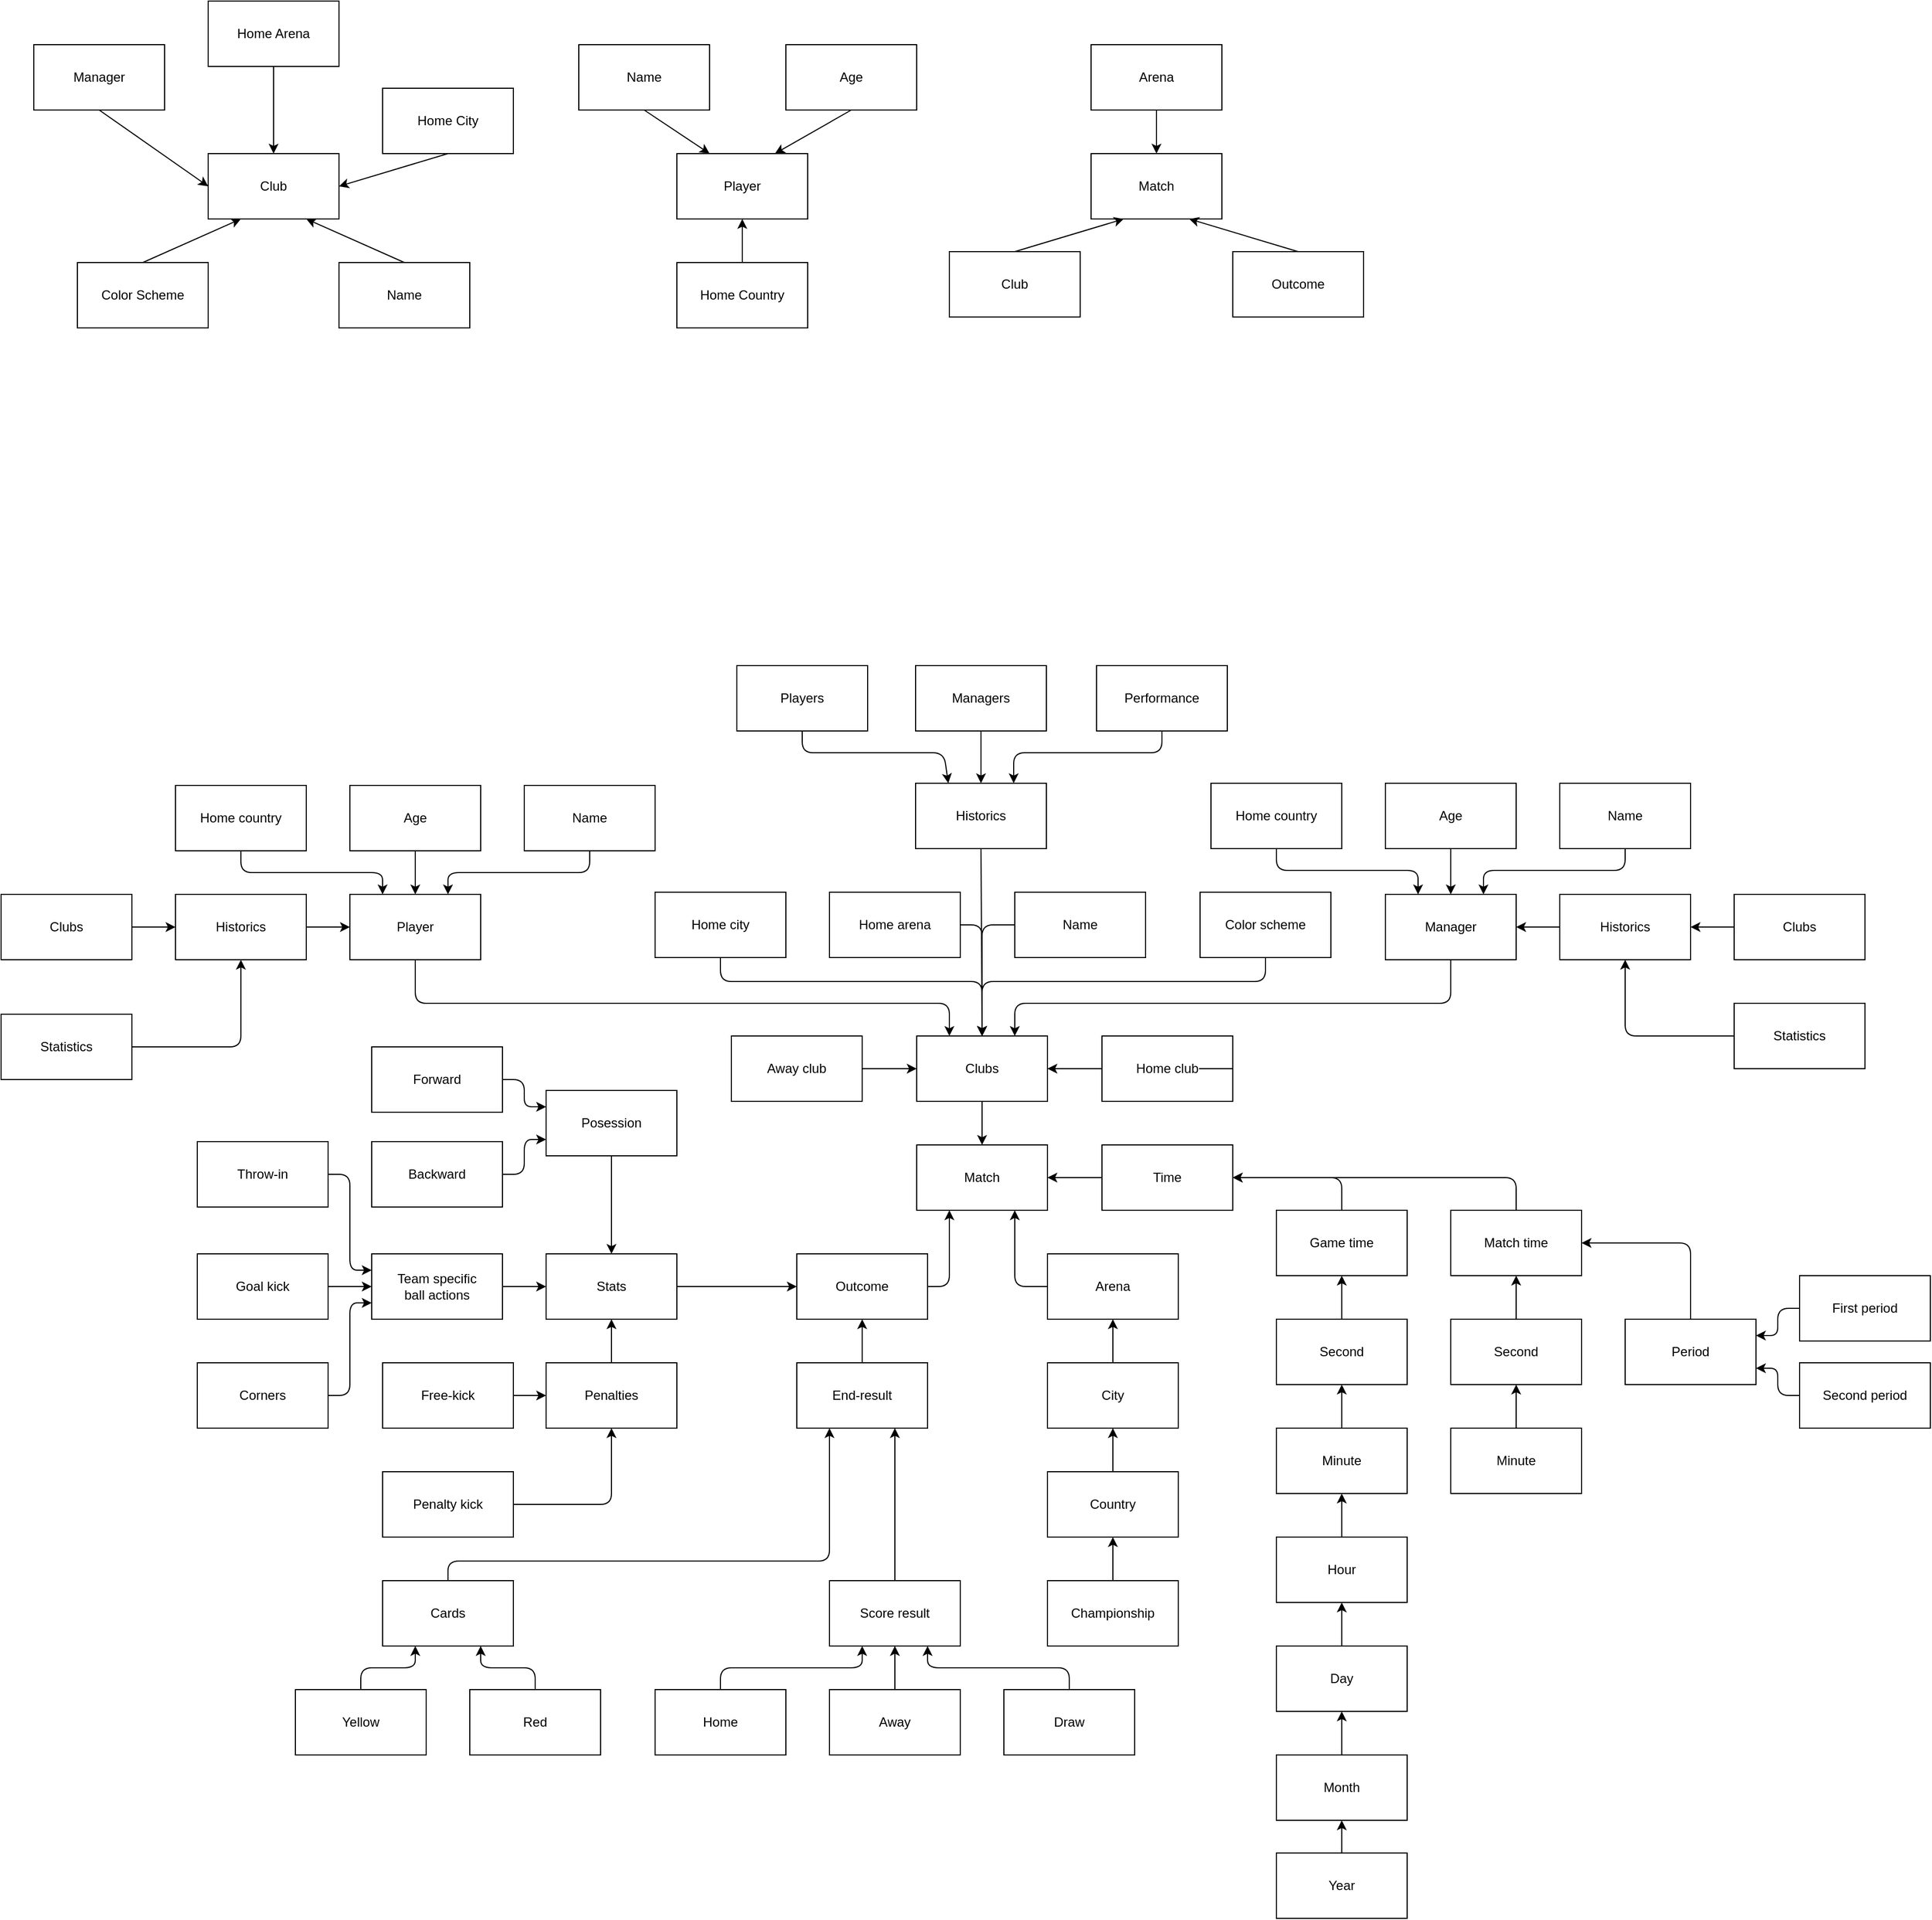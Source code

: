 <mxfile>
    <diagram id="hTK4OiivNuGYt8XNdCCA" name="Football">
        <mxGraphModel dx="1866" dy="1132" grid="1" gridSize="10" guides="1" tooltips="1" connect="1" arrows="1" fold="1" page="0" pageScale="1" pageWidth="1169" pageHeight="827" math="0" shadow="0">
            <root>
                <mxCell id="0"/>
                <mxCell id="1" parent="0"/>
                <mxCell id="12" style="edgeStyle=none;html=1;exitX=0.5;exitY=1;exitDx=0;exitDy=0;entryX=0;entryY=0.5;entryDx=0;entryDy=0;" parent="1" source="2" target="3" edge="1">
                    <mxGeometry relative="1" as="geometry"/>
                </mxCell>
                <mxCell id="2" value="Manager" style="whiteSpace=wrap;html=1;" parent="1" vertex="1">
                    <mxGeometry x="40" y="40" width="120" height="60" as="geometry"/>
                </mxCell>
                <mxCell id="3" value="Club" style="whiteSpace=wrap;html=1;" parent="1" vertex="1">
                    <mxGeometry x="200" y="140" width="120" height="60" as="geometry"/>
                </mxCell>
                <mxCell id="11" style="edgeStyle=none;html=1;exitX=0.5;exitY=0;exitDx=0;exitDy=0;entryX=0.25;entryY=1;entryDx=0;entryDy=0;" parent="1" source="4" target="3" edge="1">
                    <mxGeometry relative="1" as="geometry"/>
                </mxCell>
                <mxCell id="4" value="Color Scheme" style="whiteSpace=wrap;html=1;" parent="1" vertex="1">
                    <mxGeometry x="80" y="240" width="120" height="60" as="geometry"/>
                </mxCell>
                <mxCell id="10" style="edgeStyle=none;html=1;exitX=0.5;exitY=0;exitDx=0;exitDy=0;entryX=0.75;entryY=1;entryDx=0;entryDy=0;" parent="1" source="5" target="3" edge="1">
                    <mxGeometry relative="1" as="geometry"/>
                </mxCell>
                <mxCell id="5" value="Name" style="whiteSpace=wrap;html=1;" parent="1" vertex="1">
                    <mxGeometry x="320" y="240" width="120" height="60" as="geometry"/>
                </mxCell>
                <mxCell id="9" style="edgeStyle=none;html=1;exitX=0.5;exitY=1;exitDx=0;exitDy=0;entryX=1;entryY=0.5;entryDx=0;entryDy=0;" parent="1" source="6" target="3" edge="1">
                    <mxGeometry relative="1" as="geometry"/>
                </mxCell>
                <mxCell id="6" value="Home City" style="whiteSpace=wrap;html=1;" parent="1" vertex="1">
                    <mxGeometry x="360" y="80" width="120" height="60" as="geometry"/>
                </mxCell>
                <mxCell id="8" style="edgeStyle=none;html=1;exitX=0.5;exitY=1;exitDx=0;exitDy=0;entryX=0.5;entryY=0;entryDx=0;entryDy=0;" parent="1" source="7" target="3" edge="1">
                    <mxGeometry relative="1" as="geometry"/>
                </mxCell>
                <mxCell id="7" value="Home Arena" style="whiteSpace=wrap;html=1;" parent="1" vertex="1">
                    <mxGeometry x="200" width="120" height="60" as="geometry"/>
                </mxCell>
                <mxCell id="13" value="Player" style="whiteSpace=wrap;html=1;" parent="1" vertex="1">
                    <mxGeometry x="630" y="140" width="120" height="60" as="geometry"/>
                </mxCell>
                <mxCell id="17" style="edgeStyle=none;html=1;exitX=0.5;exitY=1;exitDx=0;exitDy=0;entryX=0.25;entryY=0;entryDx=0;entryDy=0;" parent="1" source="14" target="13" edge="1">
                    <mxGeometry relative="1" as="geometry"/>
                </mxCell>
                <mxCell id="14" value="Name" style="whiteSpace=wrap;html=1;" parent="1" vertex="1">
                    <mxGeometry x="540" y="40" width="120" height="60" as="geometry"/>
                </mxCell>
                <mxCell id="18" style="edgeStyle=none;html=1;exitX=0.5;exitY=1;exitDx=0;exitDy=0;entryX=0.75;entryY=0;entryDx=0;entryDy=0;" parent="1" source="15" target="13" edge="1">
                    <mxGeometry relative="1" as="geometry"/>
                </mxCell>
                <mxCell id="15" value="Age" style="whiteSpace=wrap;html=1;" parent="1" vertex="1">
                    <mxGeometry x="730" y="40" width="120" height="60" as="geometry"/>
                </mxCell>
                <mxCell id="19" value="" style="edgeStyle=none;html=1;" parent="1" source="16" target="13" edge="1">
                    <mxGeometry relative="1" as="geometry"/>
                </mxCell>
                <mxCell id="16" value="Home Country" style="whiteSpace=wrap;html=1;" parent="1" vertex="1">
                    <mxGeometry x="630" y="240" width="120" height="60" as="geometry"/>
                </mxCell>
                <mxCell id="20" value="Match" style="whiteSpace=wrap;html=1;" vertex="1" parent="1">
                    <mxGeometry x="1010" y="140" width="120" height="60" as="geometry"/>
                </mxCell>
                <mxCell id="22" value="" style="edgeStyle=none;html=1;" edge="1" parent="1" source="21" target="20">
                    <mxGeometry relative="1" as="geometry"/>
                </mxCell>
                <mxCell id="21" value="Arena" style="whiteSpace=wrap;html=1;" vertex="1" parent="1">
                    <mxGeometry x="1010" y="40" width="120" height="60" as="geometry"/>
                </mxCell>
                <mxCell id="25" style="edgeStyle=none;html=1;exitX=0.5;exitY=0;exitDx=0;exitDy=0;entryX=0.25;entryY=1;entryDx=0;entryDy=0;" edge="1" parent="1" source="23" target="20">
                    <mxGeometry relative="1" as="geometry"/>
                </mxCell>
                <mxCell id="23" value="Club" style="whiteSpace=wrap;html=1;" vertex="1" parent="1">
                    <mxGeometry x="880" y="230" width="120" height="60" as="geometry"/>
                </mxCell>
                <mxCell id="26" style="edgeStyle=none;html=1;exitX=0.5;exitY=0;exitDx=0;exitDy=0;entryX=0.75;entryY=1;entryDx=0;entryDy=0;" edge="1" parent="1" source="24" target="20">
                    <mxGeometry relative="1" as="geometry"/>
                </mxCell>
                <mxCell id="24" value="Outcome" style="whiteSpace=wrap;html=1;" vertex="1" parent="1">
                    <mxGeometry x="1140" y="230" width="120" height="60" as="geometry"/>
                </mxCell>
                <mxCell id="27" value="Match" style="whiteSpace=wrap;html=1;" vertex="1" parent="1">
                    <mxGeometry x="850" y="1050" width="120" height="60" as="geometry"/>
                </mxCell>
                <mxCell id="47" style="edgeStyle=none;html=1;exitX=0;exitY=0.5;exitDx=0;exitDy=0;entryX=0.75;entryY=1;entryDx=0;entryDy=0;" edge="1" parent="1" source="28" target="27">
                    <mxGeometry relative="1" as="geometry">
                        <Array as="points">
                            <mxPoint x="940" y="1180"/>
                        </Array>
                    </mxGeometry>
                </mxCell>
                <mxCell id="28" value="Arena" style="whiteSpace=wrap;html=1;" vertex="1" parent="1">
                    <mxGeometry x="970" y="1150" width="120" height="60" as="geometry"/>
                </mxCell>
                <mxCell id="46" value="" style="edgeStyle=none;html=1;" edge="1" parent="1" source="29" target="28">
                    <mxGeometry relative="1" as="geometry"/>
                </mxCell>
                <mxCell id="29" value="City" style="whiteSpace=wrap;html=1;" vertex="1" parent="1">
                    <mxGeometry x="970" y="1250" width="120" height="60" as="geometry"/>
                </mxCell>
                <mxCell id="45" value="" style="edgeStyle=none;html=1;" edge="1" parent="1" source="30" target="29">
                    <mxGeometry relative="1" as="geometry"/>
                </mxCell>
                <mxCell id="30" value="Country" style="whiteSpace=wrap;html=1;" vertex="1" parent="1">
                    <mxGeometry x="970" y="1350" width="120" height="60" as="geometry"/>
                </mxCell>
                <mxCell id="44" value="" style="edgeStyle=none;html=1;" edge="1" parent="1" source="31" target="30">
                    <mxGeometry relative="1" as="geometry"/>
                </mxCell>
                <mxCell id="31" value="Championship" style="whiteSpace=wrap;html=1;" vertex="1" parent="1">
                    <mxGeometry x="970" y="1450" width="120" height="60" as="geometry"/>
                </mxCell>
                <mxCell id="90" value="" style="edgeStyle=none;html=1;" edge="1" parent="1" source="36" target="27">
                    <mxGeometry relative="1" as="geometry"/>
                </mxCell>
                <mxCell id="36" value="Clubs" style="whiteSpace=wrap;html=1;" vertex="1" parent="1">
                    <mxGeometry x="850" y="950" width="120" height="60" as="geometry"/>
                </mxCell>
                <mxCell id="49" style="edgeStyle=none;html=1;entryX=1;entryY=0.5;entryDx=0;entryDy=0;startArrow=none;" edge="1" parent="1" source="38" target="36">
                    <mxGeometry relative="1" as="geometry">
                        <mxPoint x="1109" y="980" as="sourcePoint"/>
                        <Array as="points"/>
                    </mxGeometry>
                </mxCell>
                <mxCell id="48" style="edgeStyle=none;html=1;exitX=1;exitY=0.5;exitDx=0;exitDy=0;entryX=0;entryY=0.5;entryDx=0;entryDy=0;" edge="1" parent="1" source="39" target="36">
                    <mxGeometry relative="1" as="geometry">
                        <Array as="points"/>
                    </mxGeometry>
                </mxCell>
                <mxCell id="39" value="Away club" style="whiteSpace=wrap;html=1;" vertex="1" parent="1">
                    <mxGeometry x="680" y="950" width="120" height="60" as="geometry"/>
                </mxCell>
                <mxCell id="43" style="edgeStyle=none;html=1;exitX=1;exitY=0.5;exitDx=0;exitDy=0;entryX=0.25;entryY=1;entryDx=0;entryDy=0;" edge="1" parent="1" source="42" target="27">
                    <mxGeometry relative="1" as="geometry">
                        <Array as="points">
                            <mxPoint x="880" y="1180"/>
                        </Array>
                    </mxGeometry>
                </mxCell>
                <mxCell id="42" value="Outcome" style="whiteSpace=wrap;html=1;" vertex="1" parent="1">
                    <mxGeometry x="740" y="1150" width="120" height="60" as="geometry"/>
                </mxCell>
                <mxCell id="122" style="edgeStyle=none;html=1;exitX=0.5;exitY=0;exitDx=0;exitDy=0;entryX=0.25;entryY=1;entryDx=0;entryDy=0;" edge="1" parent="1" source="50" target="119">
                    <mxGeometry relative="1" as="geometry">
                        <Array as="points">
                            <mxPoint x="670" y="1530"/>
                            <mxPoint x="800" y="1530"/>
                        </Array>
                    </mxGeometry>
                </mxCell>
                <mxCell id="50" value="Home" style="whiteSpace=wrap;html=1;" vertex="1" parent="1">
                    <mxGeometry x="610" y="1550" width="120" height="60" as="geometry"/>
                </mxCell>
                <mxCell id="121" value="" style="edgeStyle=none;html=1;" edge="1" parent="1" source="51" target="119">
                    <mxGeometry relative="1" as="geometry"/>
                </mxCell>
                <mxCell id="51" value="Away" style="whiteSpace=wrap;html=1;" vertex="1" parent="1">
                    <mxGeometry x="770" y="1550" width="120" height="60" as="geometry"/>
                </mxCell>
                <mxCell id="123" style="edgeStyle=none;html=1;exitX=0.5;exitY=0;exitDx=0;exitDy=0;entryX=0.75;entryY=1;entryDx=0;entryDy=0;" edge="1" parent="1" source="52" target="119">
                    <mxGeometry relative="1" as="geometry">
                        <Array as="points">
                            <mxPoint x="990" y="1530"/>
                            <mxPoint x="860" y="1530"/>
                        </Array>
                    </mxGeometry>
                </mxCell>
                <mxCell id="52" value="Draw" style="whiteSpace=wrap;html=1;" vertex="1" parent="1">
                    <mxGeometry x="930" y="1550" width="120" height="60" as="geometry"/>
                </mxCell>
                <mxCell id="60" value="" style="edgeStyle=none;html=1;" edge="1" parent="1" source="56" target="42">
                    <mxGeometry relative="1" as="geometry"/>
                </mxCell>
                <mxCell id="56" value="End-result" style="whiteSpace=wrap;html=1;" vertex="1" parent="1">
                    <mxGeometry x="740" y="1250" width="120" height="60" as="geometry"/>
                </mxCell>
                <mxCell id="62" style="edgeStyle=none;html=1;exitX=0.5;exitY=0;exitDx=0;exitDy=0;entryX=0.25;entryY=1;entryDx=0;entryDy=0;" edge="1" parent="1" source="57" target="56">
                    <mxGeometry relative="1" as="geometry">
                        <mxPoint x="780" y="1310" as="targetPoint"/>
                        <Array as="points">
                            <mxPoint x="420" y="1432"/>
                            <mxPoint x="770" y="1432"/>
                        </Array>
                    </mxGeometry>
                </mxCell>
                <mxCell id="57" value="Cards" style="whiteSpace=wrap;html=1;" vertex="1" parent="1">
                    <mxGeometry x="360" y="1450" width="120" height="60" as="geometry"/>
                </mxCell>
                <mxCell id="66" value="" style="edgeStyle=none;html=1;exitX=0.5;exitY=0;exitDx=0;exitDy=0;entryX=0.25;entryY=1;entryDx=0;entryDy=0;" edge="1" parent="1" source="58" target="57">
                    <mxGeometry relative="1" as="geometry">
                        <Array as="points">
                            <mxPoint x="340" y="1530"/>
                            <mxPoint x="390" y="1530"/>
                        </Array>
                    </mxGeometry>
                </mxCell>
                <mxCell id="58" value="Yellow" style="whiteSpace=wrap;html=1;" vertex="1" parent="1">
                    <mxGeometry x="280" y="1550" width="120" height="60" as="geometry"/>
                </mxCell>
                <mxCell id="118" style="edgeStyle=none;html=1;exitX=0.5;exitY=0;exitDx=0;exitDy=0;entryX=0.75;entryY=1;entryDx=0;entryDy=0;" edge="1" parent="1" source="59" target="57">
                    <mxGeometry relative="1" as="geometry">
                        <Array as="points">
                            <mxPoint x="500" y="1530"/>
                            <mxPoint x="450" y="1530"/>
                        </Array>
                    </mxGeometry>
                </mxCell>
                <mxCell id="59" value="Red" style="whiteSpace=wrap;html=1;" vertex="1" parent="1">
                    <mxGeometry x="440" y="1550" width="120" height="60" as="geometry"/>
                </mxCell>
                <mxCell id="76" value="" style="edgeStyle=none;html=1;" edge="1" parent="1" source="67" target="42">
                    <mxGeometry relative="1" as="geometry"/>
                </mxCell>
                <mxCell id="67" value="Stats" style="whiteSpace=wrap;html=1;" vertex="1" parent="1">
                    <mxGeometry x="510" y="1150" width="120" height="60" as="geometry"/>
                </mxCell>
                <mxCell id="77" value="" style="edgeStyle=none;html=1;entryX=0.5;entryY=0;entryDx=0;entryDy=0;" edge="1" parent="1" source="69" target="67">
                    <mxGeometry relative="1" as="geometry">
                        <mxPoint x="570" y="1110" as="targetPoint"/>
                    </mxGeometry>
                </mxCell>
                <mxCell id="69" value="Posession" style="whiteSpace=wrap;html=1;" vertex="1" parent="1">
                    <mxGeometry x="510" y="1000" width="120" height="60" as="geometry"/>
                </mxCell>
                <mxCell id="89" style="edgeStyle=none;html=1;exitX=1;exitY=0.5;exitDx=0;exitDy=0;entryX=0;entryY=0.75;entryDx=0;entryDy=0;" edge="1" parent="1" source="70" target="81">
                    <mxGeometry relative="1" as="geometry">
                        <Array as="points">
                            <mxPoint x="330" y="1280"/>
                            <mxPoint x="330" y="1195"/>
                        </Array>
                    </mxGeometry>
                </mxCell>
                <mxCell id="70" value="Corners" style="whiteSpace=wrap;html=1;" vertex="1" parent="1">
                    <mxGeometry x="190" y="1250" width="120" height="60" as="geometry"/>
                </mxCell>
                <mxCell id="75" value="" style="edgeStyle=none;html=1;" edge="1" parent="1" source="71" target="67">
                    <mxGeometry relative="1" as="geometry"/>
                </mxCell>
                <mxCell id="71" value="Penalties" style="whiteSpace=wrap;html=1;" vertex="1" parent="1">
                    <mxGeometry x="510" y="1250" width="120" height="60" as="geometry"/>
                </mxCell>
                <mxCell id="80" style="edgeStyle=none;html=1;exitX=1;exitY=0.5;exitDx=0;exitDy=0;entryX=0;entryY=0.25;entryDx=0;entryDy=0;" edge="1" parent="1" source="72" target="69">
                    <mxGeometry relative="1" as="geometry">
                        <Array as="points">
                            <mxPoint x="490" y="990"/>
                            <mxPoint x="490" y="1015"/>
                        </Array>
                    </mxGeometry>
                </mxCell>
                <mxCell id="72" value="Forward" style="whiteSpace=wrap;html=1;" vertex="1" parent="1">
                    <mxGeometry x="350" y="960" width="120" height="60" as="geometry"/>
                </mxCell>
                <mxCell id="79" style="edgeStyle=none;html=1;exitX=1;exitY=0.5;exitDx=0;exitDy=0;entryX=0;entryY=0.75;entryDx=0;entryDy=0;" edge="1" parent="1" source="73" target="69">
                    <mxGeometry relative="1" as="geometry">
                        <Array as="points">
                            <mxPoint x="490" y="1077"/>
                            <mxPoint x="490" y="1045"/>
                        </Array>
                    </mxGeometry>
                </mxCell>
                <mxCell id="73" value="Backward" style="whiteSpace=wrap;html=1;" vertex="1" parent="1">
                    <mxGeometry x="350" y="1047" width="120" height="60" as="geometry"/>
                </mxCell>
                <mxCell id="87" style="edgeStyle=none;html=1;exitX=1;exitY=0.5;exitDx=0;exitDy=0;entryX=0;entryY=0.25;entryDx=0;entryDy=0;" edge="1" parent="1" source="74" target="81">
                    <mxGeometry relative="1" as="geometry">
                        <mxPoint x="330" y="1170" as="targetPoint"/>
                        <Array as="points">
                            <mxPoint x="330" y="1077"/>
                            <mxPoint x="330" y="1165"/>
                        </Array>
                    </mxGeometry>
                </mxCell>
                <mxCell id="74" value="Throw-in" style="whiteSpace=wrap;html=1;" vertex="1" parent="1">
                    <mxGeometry x="190" y="1047" width="120" height="60" as="geometry"/>
                </mxCell>
                <mxCell id="88" value="" style="edgeStyle=none;html=1;" edge="1" parent="1" source="78" target="81">
                    <mxGeometry relative="1" as="geometry"/>
                </mxCell>
                <mxCell id="78" value="Goal kick" style="whiteSpace=wrap;html=1;" vertex="1" parent="1">
                    <mxGeometry x="190" y="1150" width="120" height="60" as="geometry"/>
                </mxCell>
                <mxCell id="82" value="" style="edgeStyle=none;html=1;" edge="1" parent="1" source="81" target="67">
                    <mxGeometry relative="1" as="geometry"/>
                </mxCell>
                <mxCell id="81" value="Team specific&lt;br&gt;ball actions" style="whiteSpace=wrap;html=1;" vertex="1" parent="1">
                    <mxGeometry x="350" y="1150" width="120" height="60" as="geometry"/>
                </mxCell>
                <mxCell id="84" value="" style="edgeStyle=none;html=1;" edge="1" parent="1" source="83" target="71">
                    <mxGeometry relative="1" as="geometry"/>
                </mxCell>
                <mxCell id="83" value="Free-kick" style="whiteSpace=wrap;html=1;" vertex="1" parent="1">
                    <mxGeometry x="360" y="1250" width="120" height="60" as="geometry"/>
                </mxCell>
                <mxCell id="86" style="edgeStyle=none;html=1;exitX=1;exitY=0.5;exitDx=0;exitDy=0;entryX=0.5;entryY=1;entryDx=0;entryDy=0;" edge="1" parent="1" source="85" target="71">
                    <mxGeometry relative="1" as="geometry">
                        <Array as="points">
                            <mxPoint x="570" y="1380"/>
                        </Array>
                    </mxGeometry>
                </mxCell>
                <mxCell id="85" value="Penalty kick" style="whiteSpace=wrap;html=1;" vertex="1" parent="1">
                    <mxGeometry x="360" y="1350" width="120" height="60" as="geometry"/>
                </mxCell>
                <mxCell id="134" style="edgeStyle=none;html=1;exitX=0.5;exitY=1;exitDx=0;exitDy=0;entryX=0.5;entryY=0;entryDx=0;entryDy=0;" edge="1" parent="1" source="91" target="36">
                    <mxGeometry relative="1" as="geometry">
                        <Array as="points">
                            <mxPoint x="1170" y="900"/>
                            <mxPoint x="910" y="900"/>
                        </Array>
                    </mxGeometry>
                </mxCell>
                <mxCell id="91" value="Color scheme" style="whiteSpace=wrap;html=1;" vertex="1" parent="1">
                    <mxGeometry x="1110" y="818" width="120" height="60" as="geometry"/>
                </mxCell>
                <mxCell id="133" style="edgeStyle=none;html=1;exitX=1;exitY=0.5;exitDx=0;exitDy=0;entryX=0.5;entryY=0;entryDx=0;entryDy=0;" edge="1" parent="1" source="92" target="36">
                    <mxGeometry relative="1" as="geometry">
                        <Array as="points">
                            <mxPoint x="910" y="848"/>
                        </Array>
                    </mxGeometry>
                </mxCell>
                <mxCell id="92" value="Home arena" style="whiteSpace=wrap;html=1;" vertex="1" parent="1">
                    <mxGeometry x="770" y="818" width="120" height="60" as="geometry"/>
                </mxCell>
                <mxCell id="135" style="edgeStyle=none;html=1;exitX=0.5;exitY=1;exitDx=0;exitDy=0;entryX=0.5;entryY=0;entryDx=0;entryDy=0;" edge="1" parent="1" source="95" target="36">
                    <mxGeometry relative="1" as="geometry">
                        <Array as="points">
                            <mxPoint x="670" y="900"/>
                            <mxPoint x="910" y="900"/>
                        </Array>
                    </mxGeometry>
                </mxCell>
                <mxCell id="95" value="Home city" style="whiteSpace=wrap;html=1;" vertex="1" parent="1">
                    <mxGeometry x="610" y="818" width="120" height="60" as="geometry"/>
                </mxCell>
                <mxCell id="132" style="edgeStyle=none;html=1;exitX=0;exitY=0.5;exitDx=0;exitDy=0;entryX=0.5;entryY=0;entryDx=0;entryDy=0;" edge="1" parent="1" source="97" target="36">
                    <mxGeometry relative="1" as="geometry">
                        <Array as="points">
                            <mxPoint x="910" y="848"/>
                        </Array>
                    </mxGeometry>
                </mxCell>
                <mxCell id="97" value="Name" style="whiteSpace=wrap;html=1;" vertex="1" parent="1">
                    <mxGeometry x="940" y="818" width="120" height="60" as="geometry"/>
                </mxCell>
                <mxCell id="104" style="edgeStyle=none;html=1;exitX=0.5;exitY=1;exitDx=0;exitDy=0;entryX=0.75;entryY=0;entryDx=0;entryDy=0;" edge="1" parent="1" source="100" target="36">
                    <mxGeometry relative="1" as="geometry">
                        <Array as="points">
                            <mxPoint x="1340" y="920"/>
                            <mxPoint x="940" y="920"/>
                        </Array>
                    </mxGeometry>
                </mxCell>
                <mxCell id="100" value="Manager" style="whiteSpace=wrap;html=1;" vertex="1" parent="1">
                    <mxGeometry x="1280" y="820" width="120" height="60" as="geometry"/>
                </mxCell>
                <mxCell id="38" value="Home club" style="whiteSpace=wrap;html=1;" vertex="1" parent="1">
                    <mxGeometry x="1020" y="950" width="120" height="60" as="geometry"/>
                </mxCell>
                <mxCell id="101" value="" style="edgeStyle=none;html=1;entryX=1;entryY=0.5;entryDx=0;entryDy=0;endArrow=none;" edge="1" parent="1" target="38">
                    <mxGeometry relative="1" as="geometry">
                        <mxPoint x="1109" y="980" as="sourcePoint"/>
                        <mxPoint x="970" y="980" as="targetPoint"/>
                        <Array as="points"/>
                    </mxGeometry>
                </mxCell>
                <mxCell id="103" value="" style="edgeStyle=none;html=1;entryX=0.25;entryY=0;entryDx=0;entryDy=0;exitX=0.5;exitY=1;exitDx=0;exitDy=0;" edge="1" parent="1" source="102" target="36">
                    <mxGeometry relative="1" as="geometry">
                        <Array as="points">
                            <mxPoint x="390" y="920"/>
                            <mxPoint x="880" y="920"/>
                        </Array>
                    </mxGeometry>
                </mxCell>
                <mxCell id="102" value="Player" style="whiteSpace=wrap;html=1;" vertex="1" parent="1">
                    <mxGeometry x="330" y="820" width="120" height="60" as="geometry"/>
                </mxCell>
                <mxCell id="110" value="" style="edgeStyle=none;html=1;exitX=0.5;exitY=1;exitDx=0;exitDy=0;entryX=0.75;entryY=0;entryDx=0;entryDy=0;" edge="1" parent="1" source="105" target="102">
                    <mxGeometry relative="1" as="geometry">
                        <Array as="points">
                            <mxPoint x="550" y="800"/>
                            <mxPoint x="420" y="800"/>
                        </Array>
                    </mxGeometry>
                </mxCell>
                <mxCell id="105" value="Name" style="whiteSpace=wrap;html=1;" vertex="1" parent="1">
                    <mxGeometry x="490" y="720" width="120" height="60" as="geometry"/>
                </mxCell>
                <mxCell id="124" value="" style="edgeStyle=none;html=1;" edge="1" parent="1" source="106" target="102">
                    <mxGeometry relative="1" as="geometry"/>
                </mxCell>
                <mxCell id="106" value="Age" style="whiteSpace=wrap;html=1;" vertex="1" parent="1">
                    <mxGeometry x="330" y="720" width="120" height="60" as="geometry"/>
                </mxCell>
                <mxCell id="125" style="edgeStyle=none;html=1;exitX=0.5;exitY=1;exitDx=0;exitDy=0;entryX=0.25;entryY=0;entryDx=0;entryDy=0;" edge="1" parent="1" source="107" target="102">
                    <mxGeometry relative="1" as="geometry">
                        <Array as="points">
                            <mxPoint x="230" y="800"/>
                            <mxPoint x="360" y="800"/>
                        </Array>
                    </mxGeometry>
                </mxCell>
                <mxCell id="107" value="Home country" style="whiteSpace=wrap;html=1;" vertex="1" parent="1">
                    <mxGeometry x="170" y="720" width="120" height="60" as="geometry"/>
                </mxCell>
                <mxCell id="120" style="edgeStyle=none;html=1;exitX=0.5;exitY=0;exitDx=0;exitDy=0;entryX=0.75;entryY=1;entryDx=0;entryDy=0;" edge="1" parent="1" source="119" target="56">
                    <mxGeometry relative="1" as="geometry"/>
                </mxCell>
                <mxCell id="119" value="Score result" style="whiteSpace=wrap;html=1;" vertex="1" parent="1">
                    <mxGeometry x="770" y="1450" width="120" height="60" as="geometry"/>
                </mxCell>
                <mxCell id="126" value="" style="edgeStyle=none;html=1;exitX=0.5;exitY=1;exitDx=0;exitDy=0;entryX=0.75;entryY=0;entryDx=0;entryDy=0;" edge="1" parent="1" source="127" target="100">
                    <mxGeometry relative="1" as="geometry">
                        <mxPoint x="1370.0" y="818" as="targetPoint"/>
                        <Array as="points">
                            <mxPoint x="1500" y="798"/>
                            <mxPoint x="1370" y="798"/>
                        </Array>
                    </mxGeometry>
                </mxCell>
                <mxCell id="127" value="Name" style="whiteSpace=wrap;html=1;" vertex="1" parent="1">
                    <mxGeometry x="1440" y="718" width="120" height="60" as="geometry"/>
                </mxCell>
                <mxCell id="128" value="" style="edgeStyle=none;html=1;entryX=0.5;entryY=0;entryDx=0;entryDy=0;" edge="1" parent="1" source="129" target="100">
                    <mxGeometry relative="1" as="geometry">
                        <mxPoint x="1340" y="800" as="targetPoint"/>
                    </mxGeometry>
                </mxCell>
                <mxCell id="129" value="Age" style="whiteSpace=wrap;html=1;" vertex="1" parent="1">
                    <mxGeometry x="1280" y="718" width="120" height="60" as="geometry"/>
                </mxCell>
                <mxCell id="130" style="edgeStyle=none;html=1;exitX=0.5;exitY=1;exitDx=0;exitDy=0;entryX=0.25;entryY=0;entryDx=0;entryDy=0;" edge="1" parent="1" source="131" target="100">
                    <mxGeometry relative="1" as="geometry">
                        <mxPoint x="1310" y="818" as="targetPoint"/>
                        <Array as="points">
                            <mxPoint x="1180" y="798"/>
                            <mxPoint x="1310" y="798"/>
                        </Array>
                    </mxGeometry>
                </mxCell>
                <mxCell id="131" value="Home country" style="whiteSpace=wrap;html=1;" vertex="1" parent="1">
                    <mxGeometry x="1120" y="718" width="120" height="60" as="geometry"/>
                </mxCell>
                <mxCell id="137" value="" style="edgeStyle=none;html=1;" edge="1" parent="1" source="136" target="102">
                    <mxGeometry relative="1" as="geometry"/>
                </mxCell>
                <mxCell id="136" value="Historics" style="whiteSpace=wrap;html=1;" vertex="1" parent="1">
                    <mxGeometry x="170" y="820" width="120" height="60" as="geometry"/>
                </mxCell>
                <mxCell id="139" value="" style="edgeStyle=none;html=1;" edge="1" parent="1" source="138" target="136">
                    <mxGeometry relative="1" as="geometry"/>
                </mxCell>
                <mxCell id="138" value="Clubs" style="whiteSpace=wrap;html=1;" vertex="1" parent="1">
                    <mxGeometry x="10" y="820" width="120" height="60" as="geometry"/>
                </mxCell>
                <mxCell id="141" style="edgeStyle=none;html=1;exitX=1;exitY=0.5;exitDx=0;exitDy=0;entryX=0.5;entryY=1;entryDx=0;entryDy=0;" edge="1" parent="1" source="140" target="136">
                    <mxGeometry relative="1" as="geometry">
                        <Array as="points">
                            <mxPoint x="230" y="960"/>
                        </Array>
                    </mxGeometry>
                </mxCell>
                <mxCell id="140" value="Statistics" style="whiteSpace=wrap;html=1;" vertex="1" parent="1">
                    <mxGeometry x="10" y="930" width="120" height="60" as="geometry"/>
                </mxCell>
                <mxCell id="148" value="" style="edgeStyle=none;html=1;" edge="1" parent="1" source="143" target="100">
                    <mxGeometry relative="1" as="geometry"/>
                </mxCell>
                <mxCell id="143" value="Historics" style="whiteSpace=wrap;html=1;" vertex="1" parent="1">
                    <mxGeometry x="1440" y="820" width="120" height="60" as="geometry"/>
                </mxCell>
                <mxCell id="144" value="" style="edgeStyle=none;html=1;" edge="1" parent="1" source="145" target="143">
                    <mxGeometry relative="1" as="geometry"/>
                </mxCell>
                <mxCell id="145" value="Clubs" style="whiteSpace=wrap;html=1;" vertex="1" parent="1">
                    <mxGeometry x="1600" y="820" width="120" height="60" as="geometry"/>
                </mxCell>
                <mxCell id="146" style="edgeStyle=none;html=1;exitX=0;exitY=0.5;exitDx=0;exitDy=0;entryX=0.5;entryY=1;entryDx=0;entryDy=0;" edge="1" parent="1" source="147" target="143">
                    <mxGeometry relative="1" as="geometry">
                        <Array as="points">
                            <mxPoint x="1500" y="950"/>
                        </Array>
                    </mxGeometry>
                </mxCell>
                <mxCell id="147" value="Statistics" style="whiteSpace=wrap;html=1;" vertex="1" parent="1">
                    <mxGeometry x="1600" y="920" width="120" height="60" as="geometry"/>
                </mxCell>
                <mxCell id="150" style="edgeStyle=none;html=1;exitX=0.5;exitY=1;exitDx=0;exitDy=0;entryX=0.5;entryY=0;entryDx=0;entryDy=0;" edge="1" parent="1" source="149" target="36">
                    <mxGeometry relative="1" as="geometry"/>
                </mxCell>
                <mxCell id="149" value="Historics" style="whiteSpace=wrap;html=1;" vertex="1" parent="1">
                    <mxGeometry x="849" y="718" width="120" height="60" as="geometry"/>
                </mxCell>
                <mxCell id="156" style="edgeStyle=none;html=1;exitX=0.5;exitY=1;exitDx=0;exitDy=0;entryX=0.25;entryY=0;entryDx=0;entryDy=0;" edge="1" parent="1" source="151" target="149">
                    <mxGeometry relative="1" as="geometry">
                        <Array as="points">
                            <mxPoint x="745" y="690"/>
                            <mxPoint x="875" y="690"/>
                        </Array>
                    </mxGeometry>
                </mxCell>
                <mxCell id="151" value="Players" style="whiteSpace=wrap;html=1;" vertex="1" parent="1">
                    <mxGeometry x="685" y="610" width="120" height="60" as="geometry"/>
                </mxCell>
                <mxCell id="154" style="edgeStyle=none;html=1;exitX=0.5;exitY=1;exitDx=0;exitDy=0;entryX=0.5;entryY=0;entryDx=0;entryDy=0;" edge="1" parent="1" source="152" target="149">
                    <mxGeometry relative="1" as="geometry"/>
                </mxCell>
                <mxCell id="152" value="Managers" style="whiteSpace=wrap;html=1;" vertex="1" parent="1">
                    <mxGeometry x="849" y="610" width="120" height="60" as="geometry"/>
                </mxCell>
                <mxCell id="155" style="edgeStyle=none;html=1;exitX=0.5;exitY=1;exitDx=0;exitDy=0;entryX=0.75;entryY=0;entryDx=0;entryDy=0;" edge="1" parent="1" source="153" target="149">
                    <mxGeometry relative="1" as="geometry">
                        <Array as="points">
                            <mxPoint x="1075" y="690"/>
                            <mxPoint x="939" y="690"/>
                        </Array>
                    </mxGeometry>
                </mxCell>
                <mxCell id="153" value="Performance" style="whiteSpace=wrap;html=1;" vertex="1" parent="1">
                    <mxGeometry x="1015" y="610" width="120" height="60" as="geometry"/>
                </mxCell>
                <mxCell id="158" value="" style="edgeStyle=none;html=1;" edge="1" parent="1" source="157" target="27">
                    <mxGeometry relative="1" as="geometry"/>
                </mxCell>
                <mxCell id="157" value="Time" style="whiteSpace=wrap;html=1;" vertex="1" parent="1">
                    <mxGeometry x="1020" y="1050" width="120" height="60" as="geometry"/>
                </mxCell>
                <mxCell id="161" style="edgeStyle=none;html=1;exitX=0.5;exitY=0;exitDx=0;exitDy=0;entryX=1;entryY=0.5;entryDx=0;entryDy=0;" edge="1" parent="1" source="159" target="157">
                    <mxGeometry relative="1" as="geometry">
                        <Array as="points">
                            <mxPoint x="1240" y="1080"/>
                        </Array>
                    </mxGeometry>
                </mxCell>
                <mxCell id="159" value="Game time" style="whiteSpace=wrap;html=1;" vertex="1" parent="1">
                    <mxGeometry x="1180" y="1110" width="120" height="60" as="geometry"/>
                </mxCell>
                <mxCell id="162" style="edgeStyle=none;html=1;exitX=0.5;exitY=0;exitDx=0;exitDy=0;entryX=1;entryY=0.5;entryDx=0;entryDy=0;" edge="1" parent="1" source="160" target="157">
                    <mxGeometry relative="1" as="geometry">
                        <mxPoint x="1240" y="1080" as="targetPoint"/>
                        <Array as="points">
                            <mxPoint x="1400" y="1080"/>
                        </Array>
                    </mxGeometry>
                </mxCell>
                <mxCell id="160" value="Match time" style="whiteSpace=wrap;html=1;" vertex="1" parent="1">
                    <mxGeometry x="1340" y="1110" width="120" height="60" as="geometry"/>
                </mxCell>
                <mxCell id="173" value="" style="edgeStyle=none;html=1;" edge="1" parent="1" source="163" target="165">
                    <mxGeometry relative="1" as="geometry"/>
                </mxCell>
                <mxCell id="163" value="Minute" style="whiteSpace=wrap;html=1;" vertex="1" parent="1">
                    <mxGeometry x="1180" y="1310" width="120" height="60" as="geometry"/>
                </mxCell>
                <mxCell id="172" style="edgeStyle=none;html=1;" edge="1" parent="1" source="164" target="163">
                    <mxGeometry relative="1" as="geometry"/>
                </mxCell>
                <mxCell id="164" value="Hour" style="whiteSpace=wrap;html=1;" vertex="1" parent="1">
                    <mxGeometry x="1180" y="1410" width="120" height="60" as="geometry"/>
                </mxCell>
                <mxCell id="174" value="" style="edgeStyle=none;html=1;" edge="1" parent="1" source="165" target="159">
                    <mxGeometry relative="1" as="geometry"/>
                </mxCell>
                <mxCell id="165" value="Second" style="whiteSpace=wrap;html=1;" vertex="1" parent="1">
                    <mxGeometry x="1180" y="1210" width="120" height="60" as="geometry"/>
                </mxCell>
                <mxCell id="171" value="" style="edgeStyle=none;html=1;" edge="1" parent="1" source="166" target="164">
                    <mxGeometry relative="1" as="geometry"/>
                </mxCell>
                <mxCell id="166" value="Day" style="whiteSpace=wrap;html=1;" vertex="1" parent="1">
                    <mxGeometry x="1180" y="1510" width="120" height="60" as="geometry"/>
                </mxCell>
                <mxCell id="170" value="" style="edgeStyle=none;html=1;" edge="1" parent="1" source="167" target="166">
                    <mxGeometry relative="1" as="geometry"/>
                </mxCell>
                <mxCell id="167" value="Month" style="whiteSpace=wrap;html=1;" vertex="1" parent="1">
                    <mxGeometry x="1180" y="1610" width="120" height="60" as="geometry"/>
                </mxCell>
                <mxCell id="169" value="" style="edgeStyle=none;html=1;" edge="1" parent="1" source="168" target="167">
                    <mxGeometry relative="1" as="geometry"/>
                </mxCell>
                <mxCell id="168" value="Year" style="whiteSpace=wrap;html=1;" vertex="1" parent="1">
                    <mxGeometry x="1180" y="1700" width="120" height="60" as="geometry"/>
                </mxCell>
                <mxCell id="176" value="" style="edgeStyle=none;html=1;entryX=1;entryY=0.5;entryDx=0;entryDy=0;exitX=0.5;exitY=0;exitDx=0;exitDy=0;" edge="1" parent="1" source="175" target="160">
                    <mxGeometry relative="1" as="geometry">
                        <mxPoint x="1560" y="1170" as="targetPoint"/>
                        <Array as="points">
                            <mxPoint x="1560" y="1140"/>
                        </Array>
                    </mxGeometry>
                </mxCell>
                <mxCell id="175" value="Period" style="whiteSpace=wrap;html=1;" vertex="1" parent="1">
                    <mxGeometry x="1500" y="1210" width="120" height="60" as="geometry"/>
                </mxCell>
                <mxCell id="177" value="" style="edgeStyle=none;html=1;" edge="1" parent="1" source="178" target="180">
                    <mxGeometry relative="1" as="geometry"/>
                </mxCell>
                <mxCell id="178" value="Minute" style="whiteSpace=wrap;html=1;" vertex="1" parent="1">
                    <mxGeometry x="1340" y="1310" width="120" height="60" as="geometry"/>
                </mxCell>
                <mxCell id="179" value="" style="edgeStyle=none;html=1;" edge="1" parent="1" source="180">
                    <mxGeometry relative="1" as="geometry">
                        <mxPoint x="1400" y="1170" as="targetPoint"/>
                    </mxGeometry>
                </mxCell>
                <mxCell id="180" value="Second" style="whiteSpace=wrap;html=1;" vertex="1" parent="1">
                    <mxGeometry x="1340" y="1210" width="120" height="60" as="geometry"/>
                </mxCell>
                <mxCell id="184" style="edgeStyle=none;html=1;exitX=0;exitY=0.5;exitDx=0;exitDy=0;entryX=1;entryY=0.25;entryDx=0;entryDy=0;" edge="1" parent="1" source="181" target="175">
                    <mxGeometry relative="1" as="geometry">
                        <Array as="points">
                            <mxPoint x="1640" y="1200"/>
                            <mxPoint x="1640" y="1225"/>
                        </Array>
                    </mxGeometry>
                </mxCell>
                <mxCell id="181" value="First period" style="whiteSpace=wrap;html=1;" vertex="1" parent="1">
                    <mxGeometry x="1660" y="1170" width="120" height="60" as="geometry"/>
                </mxCell>
                <mxCell id="183" style="edgeStyle=none;html=1;entryX=1;entryY=0.75;entryDx=0;entryDy=0;exitX=0;exitY=0.5;exitDx=0;exitDy=0;" edge="1" parent="1" source="182" target="175">
                    <mxGeometry relative="1" as="geometry">
                        <Array as="points">
                            <mxPoint x="1640" y="1280"/>
                            <mxPoint x="1640" y="1255"/>
                        </Array>
                    </mxGeometry>
                </mxCell>
                <mxCell id="182" value="Second period" style="whiteSpace=wrap;html=1;" vertex="1" parent="1">
                    <mxGeometry x="1660" y="1250" width="120" height="60" as="geometry"/>
                </mxCell>
            </root>
        </mxGraphModel>
    </diagram>
</mxfile>
